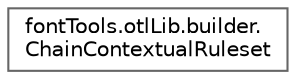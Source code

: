 digraph "Graphical Class Hierarchy"
{
 // LATEX_PDF_SIZE
  bgcolor="transparent";
  edge [fontname=Helvetica,fontsize=10,labelfontname=Helvetica,labelfontsize=10];
  node [fontname=Helvetica,fontsize=10,shape=box,height=0.2,width=0.4];
  rankdir="LR";
  Node0 [id="Node000000",label="fontTools.otlLib.builder.\lChainContextualRuleset",height=0.2,width=0.4,color="grey40", fillcolor="white", style="filled",URL="$d1/d72/classfontTools_1_1otlLib_1_1builder_1_1ChainContextualRuleset.html",tooltip=" "];
}

